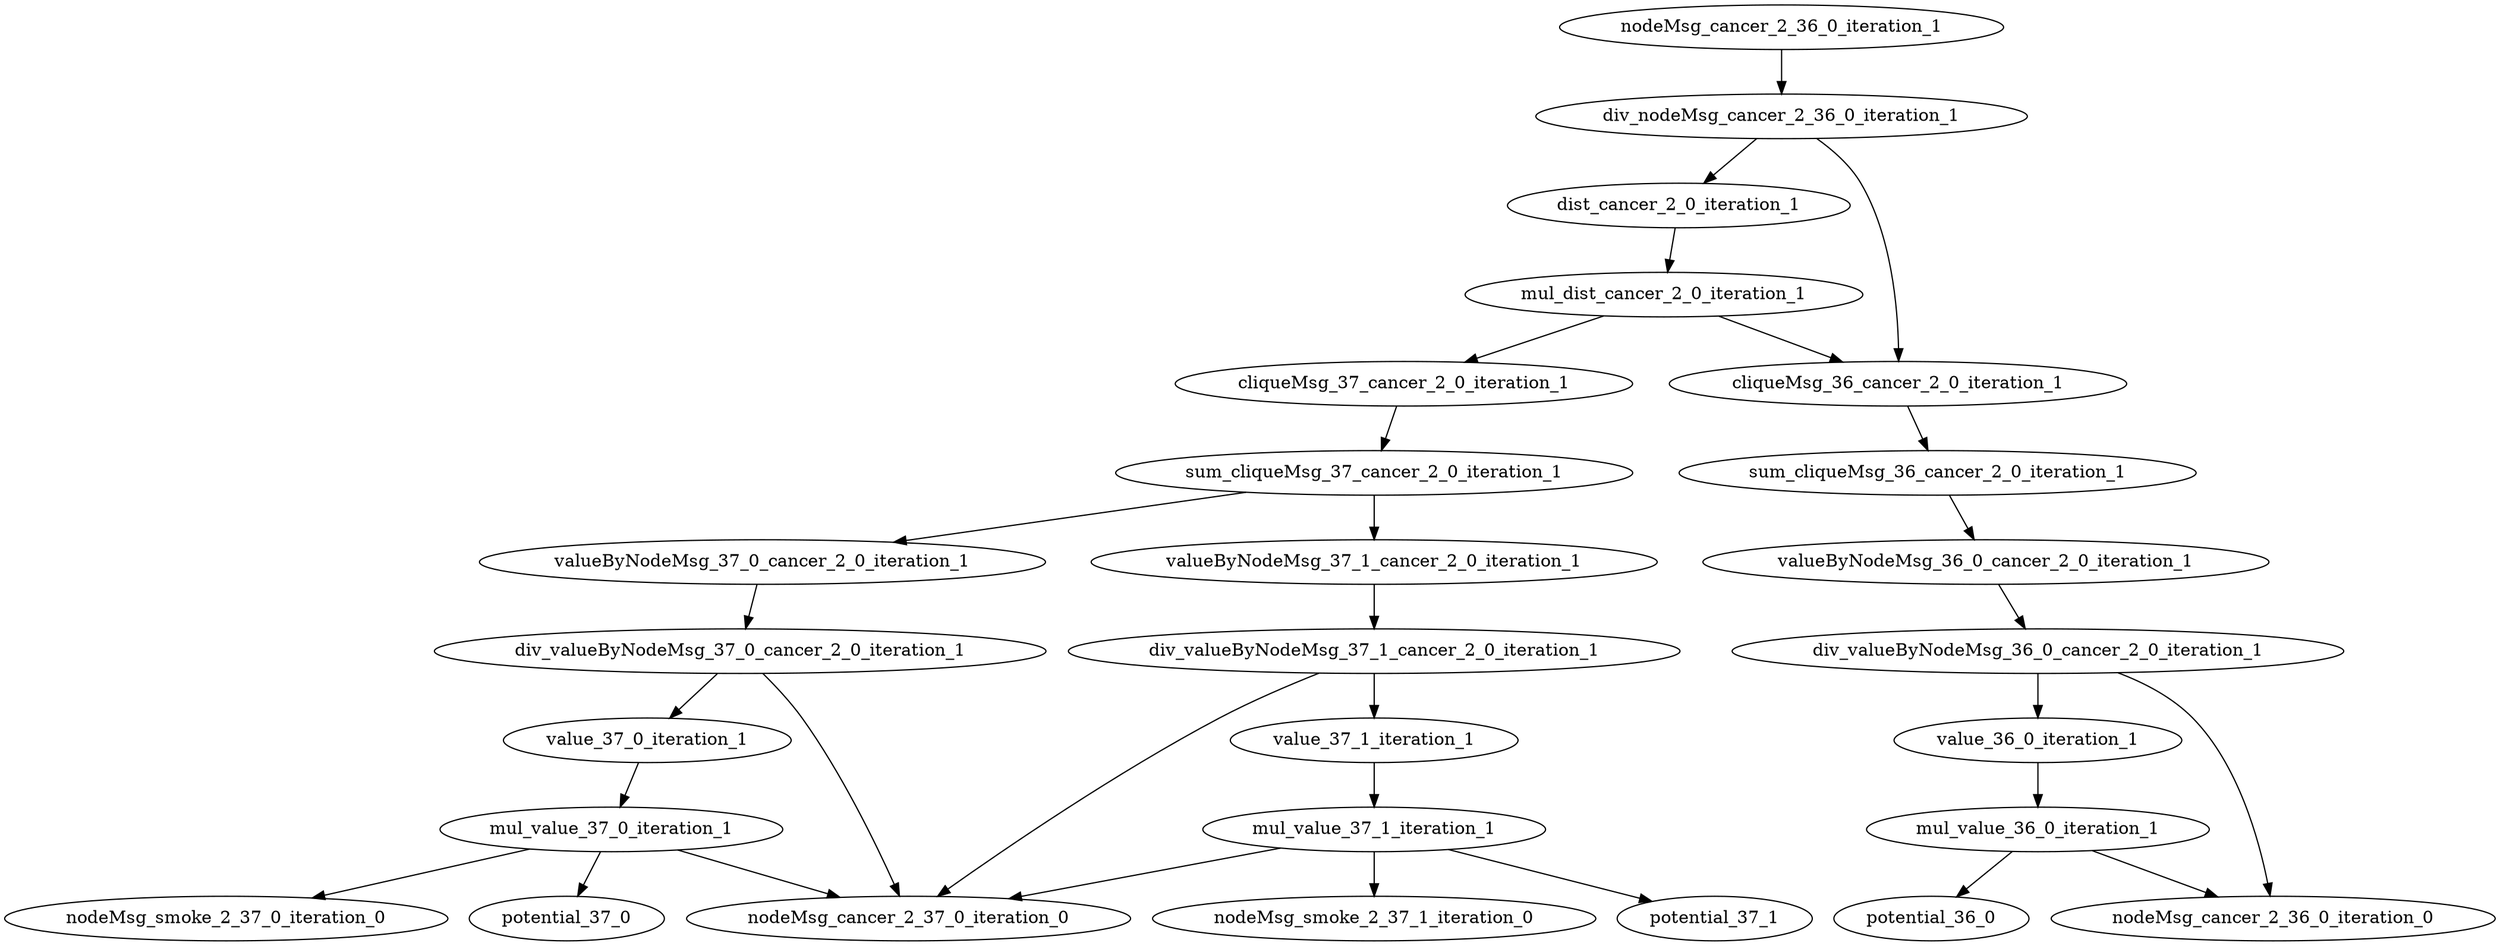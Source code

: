 digraph G {
0[label=nodeMsg_cancer_2_36_0_iteration_1];
1[label=div_nodeMsg_cancer_2_36_0_iteration_1];
2[label=dist_cancer_2_0_iteration_1];
3[label=mul_dist_cancer_2_0_iteration_1];
4[label=cliqueMsg_36_cancer_2_0_iteration_1];
5[label=sum_cliqueMsg_36_cancer_2_0_iteration_1];
6[label=valueByNodeMsg_36_0_cancer_2_0_iteration_1];
7[label=div_valueByNodeMsg_36_0_cancer_2_0_iteration_1];
8[label=value_36_0_iteration_1];
9[label=mul_value_36_0_iteration_1];
10[label=potential_36_0];
11[label=nodeMsg_cancer_2_36_0_iteration_0];
12[label=cliqueMsg_37_cancer_2_0_iteration_1];
13[label=sum_cliqueMsg_37_cancer_2_0_iteration_1];
14[label=valueByNodeMsg_37_0_cancer_2_0_iteration_1];
15[label=div_valueByNodeMsg_37_0_cancer_2_0_iteration_1];
16[label=value_37_0_iteration_1];
17[label=mul_value_37_0_iteration_1];
18[label=potential_37_0];
19[label=nodeMsg_smoke_2_37_0_iteration_0];
20[label=nodeMsg_cancer_2_37_0_iteration_0];
21[label=valueByNodeMsg_37_1_cancer_2_0_iteration_1];
22[label=div_valueByNodeMsg_37_1_cancer_2_0_iteration_1];
23[label=value_37_1_iteration_1];
24[label=mul_value_37_1_iteration_1];
25[label=potential_37_1];
26[label=nodeMsg_smoke_2_37_1_iteration_0];
0->1 ;
1->2 ;
1->4 ;
2->3 ;
3->4 ;
3->12 ;
4->5 ;
5->6 ;
6->7 ;
7->8 ;
7->11 ;
8->9 ;
9->10 ;
9->11 ;
12->13 ;
13->14 ;
13->21 ;
14->15 ;
15->16 ;
15->20 ;
16->17 ;
17->18 ;
17->19 ;
17->20 ;
21->22 ;
22->23 ;
22->20 ;
23->24 ;
24->25 ;
24->26 ;
24->20 ;
}
